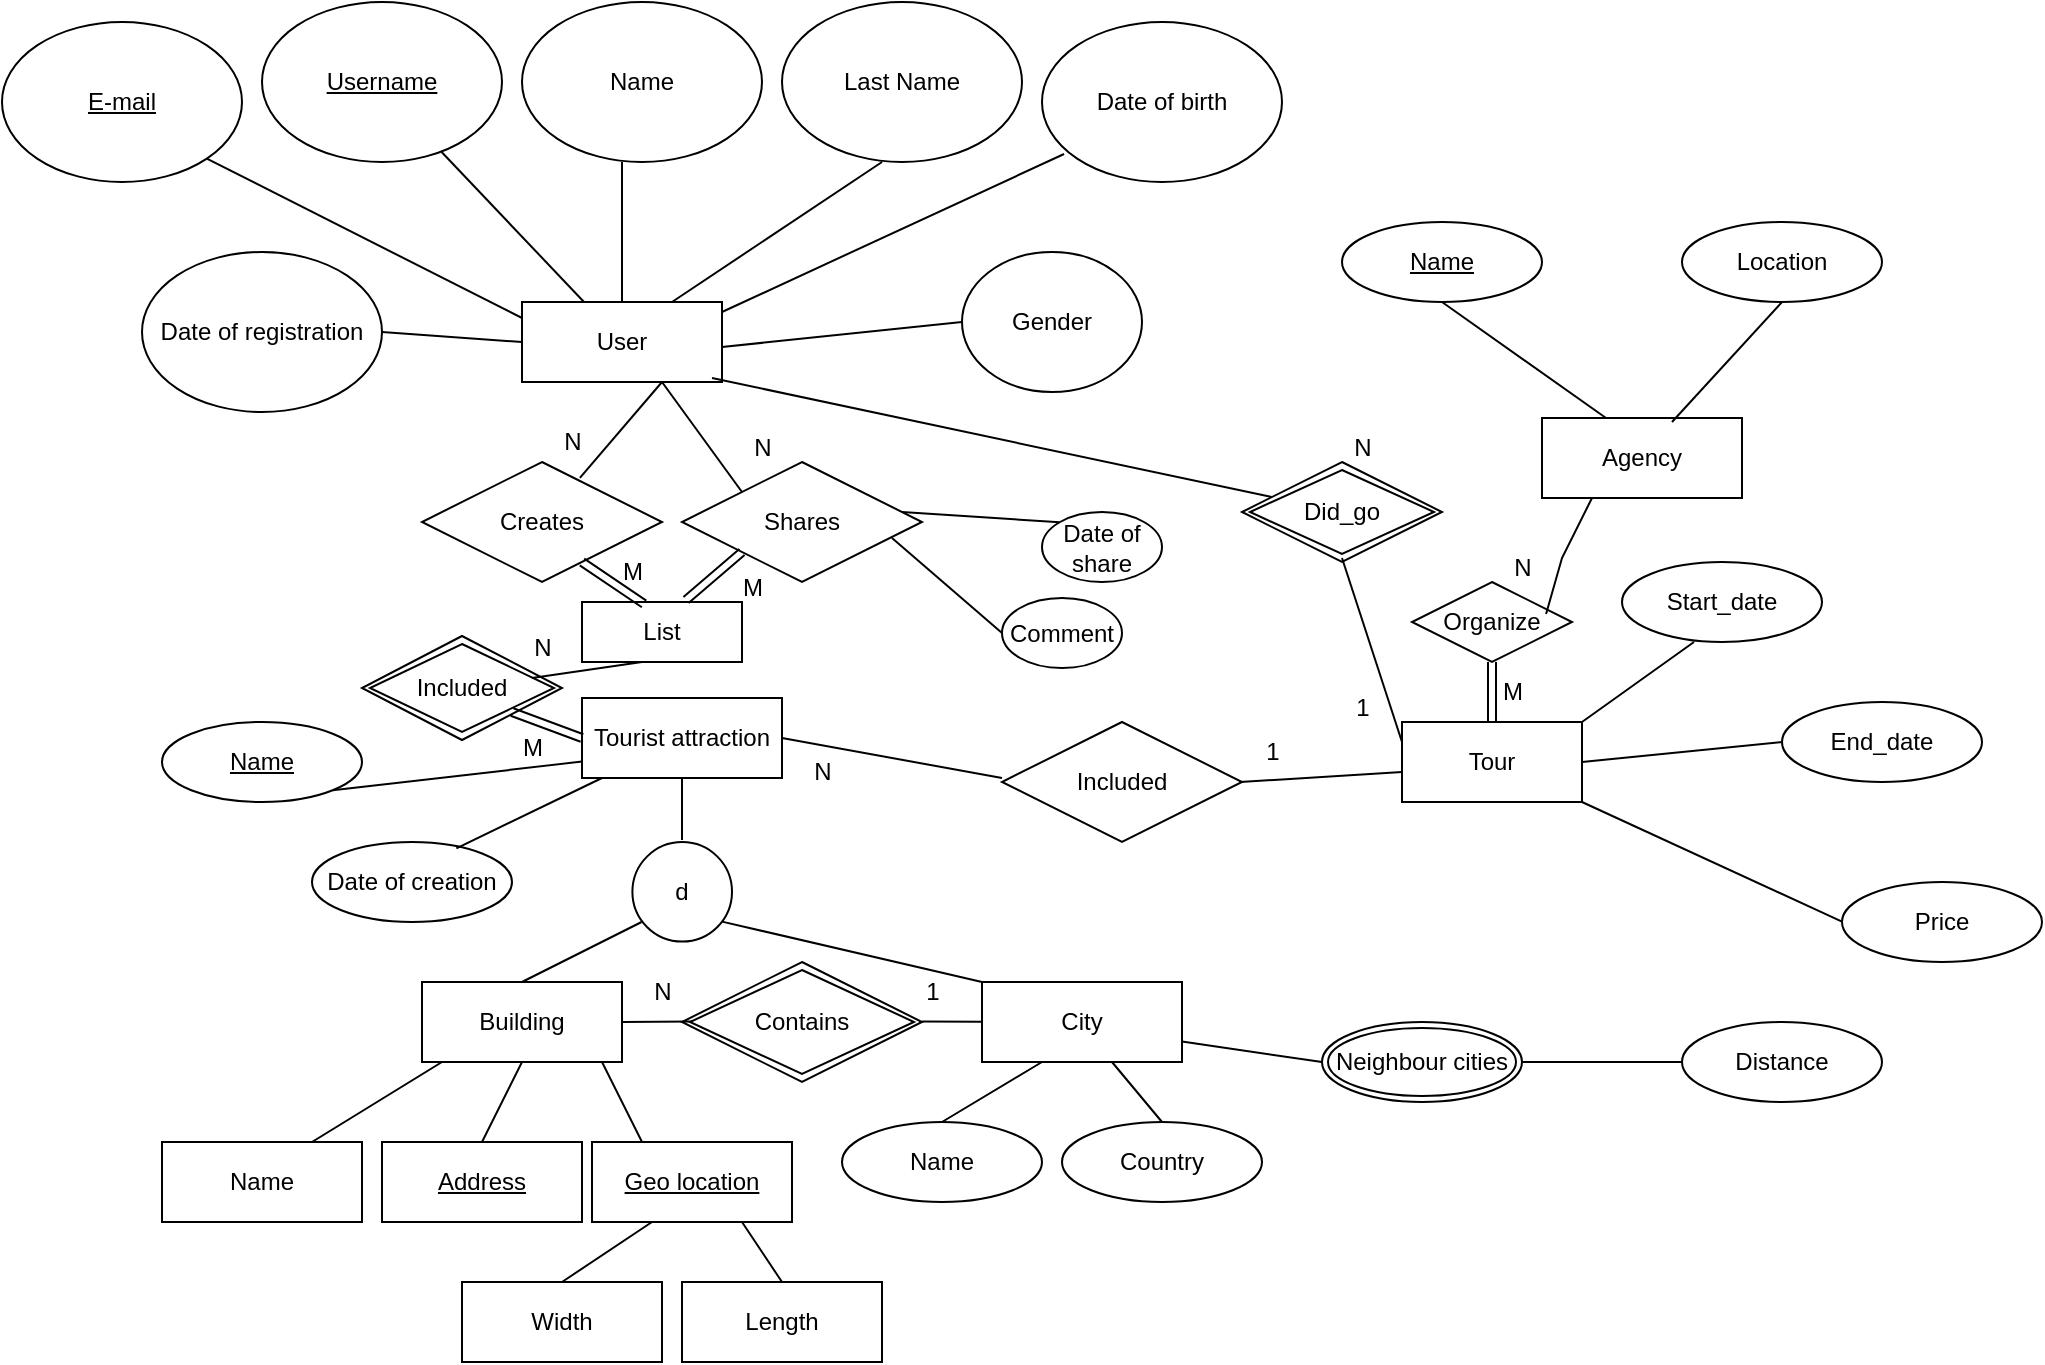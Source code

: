 <mxfile version="24.8.0">
  <diagram name="Page-1" id="K_I1f7DZ0i3DloxSLsOf">
    <mxGraphModel dx="1434" dy="780" grid="1" gridSize="10" guides="1" tooltips="1" connect="1" arrows="0" fold="1" page="1" pageScale="1" pageWidth="850" pageHeight="1100" math="0" shadow="0">
      <root>
        <mxCell id="0" />
        <mxCell id="1" parent="0" />
        <mxCell id="lSKdgI26HwF8YOr5Jo2f-10" style="edgeStyle=orthogonalEdgeStyle;rounded=0;orthogonalLoop=1;jettySize=auto;html=1;exitX=0;exitY=0;exitDx=0;exitDy=0;strokeColor=none;" parent="1" source="lSKdgI26HwF8YOr5Jo2f-2" target="lSKdgI26HwF8YOr5Jo2f-11" edge="1">
          <mxGeometry relative="1" as="geometry">
            <mxPoint x="170" y="240" as="targetPoint" />
          </mxGeometry>
        </mxCell>
        <mxCell id="lSKdgI26HwF8YOr5Jo2f-2" value="User" style="rounded=0;whiteSpace=wrap;html=1;" parent="1" vertex="1">
          <mxGeometry x="360" y="290" width="100" height="40" as="geometry" />
        </mxCell>
        <mxCell id="lSKdgI26HwF8YOr5Jo2f-5" value="Name" style="ellipse;whiteSpace=wrap;html=1;" parent="1" vertex="1">
          <mxGeometry x="360" y="140" width="120" height="80" as="geometry" />
        </mxCell>
        <mxCell id="lSKdgI26HwF8YOr5Jo2f-7" value="Last Name" style="ellipse;whiteSpace=wrap;html=1;" parent="1" vertex="1">
          <mxGeometry x="490" y="140" width="120" height="80" as="geometry" />
        </mxCell>
        <mxCell id="lSKdgI26HwF8YOr5Jo2f-9" value="&lt;u&gt;Username&lt;/u&gt;" style="ellipse;whiteSpace=wrap;html=1;" parent="1" vertex="1">
          <mxGeometry x="230" y="140" width="120" height="80" as="geometry" />
        </mxCell>
        <mxCell id="lSKdgI26HwF8YOr5Jo2f-11" value="&lt;u&gt;E-mail&lt;/u&gt;" style="ellipse;whiteSpace=wrap;html=1;" parent="1" vertex="1">
          <mxGeometry x="100" y="150" width="120" height="80" as="geometry" />
        </mxCell>
        <mxCell id="lSKdgI26HwF8YOr5Jo2f-13" value="Date of birth" style="ellipse;whiteSpace=wrap;html=1;" parent="1" vertex="1">
          <mxGeometry x="620" y="150" width="120" height="80" as="geometry" />
        </mxCell>
        <mxCell id="lSKdgI26HwF8YOr5Jo2f-16" value="Date of registration" style="ellipse;whiteSpace=wrap;html=1;" parent="1" vertex="1">
          <mxGeometry x="170" y="265" width="120" height="80" as="geometry" />
        </mxCell>
        <mxCell id="lSKdgI26HwF8YOr5Jo2f-18" value="Gender" style="ellipse;whiteSpace=wrap;html=1;" parent="1" vertex="1">
          <mxGeometry x="580" y="265" width="90" height="70" as="geometry" />
        </mxCell>
        <mxCell id="lSKdgI26HwF8YOr5Jo2f-22" value="Tourist attraction" style="whiteSpace=wrap;html=1;align=center;" parent="1" vertex="1">
          <mxGeometry x="390.0" y="488" width="100" height="40" as="geometry" />
        </mxCell>
        <mxCell id="lSKdgI26HwF8YOr5Jo2f-23" value="N" style="text;html=1;align=center;verticalAlign=middle;resizable=0;points=[];autosize=1;strokeColor=none;fillColor=none;" parent="1" vertex="1">
          <mxGeometry x="369.8" y="345" width="30" height="30" as="geometry" />
        </mxCell>
        <mxCell id="lSKdgI26HwF8YOr5Jo2f-27" value="Shares" style="shape=rhombus;perimeter=rhombusPerimeter;whiteSpace=wrap;html=1;align=center;" parent="1" vertex="1">
          <mxGeometry x="440" y="370" width="120" height="60" as="geometry" />
        </mxCell>
        <mxCell id="-GRv2gi1dsbZl18uX7Ie-6" style="edgeStyle=orthogonalEdgeStyle;rounded=0;orthogonalLoop=1;jettySize=auto;html=1;exitX=0.5;exitY=1;exitDx=0;exitDy=0;" parent="1" source="lSKdgI26HwF8YOr5Jo2f-28" edge="1">
          <mxGeometry relative="1" as="geometry">
            <mxPoint x="370" y="430.222" as="targetPoint" />
          </mxGeometry>
        </mxCell>
        <mxCell id="lSKdgI26HwF8YOr5Jo2f-28" value="Creates" style="shape=rhombus;perimeter=rhombusPerimeter;whiteSpace=wrap;html=1;align=center;" parent="1" vertex="1">
          <mxGeometry x="310" y="370" width="120" height="60" as="geometry" />
        </mxCell>
        <mxCell id="lSKdgI26HwF8YOr5Jo2f-33" value="M" style="text;html=1;align=center;verticalAlign=middle;resizable=0;points=[];autosize=1;strokeColor=none;fillColor=none;" parent="1" vertex="1">
          <mxGeometry x="399.8" y="410" width="30" height="30" as="geometry" />
        </mxCell>
        <mxCell id="lSKdgI26HwF8YOr5Jo2f-34" value="N" style="text;html=1;align=center;verticalAlign=middle;resizable=0;points=[];autosize=1;strokeColor=none;fillColor=none;" parent="1" vertex="1">
          <mxGeometry x="465" y="348" width="30" height="30" as="geometry" />
        </mxCell>
        <mxCell id="lSKdgI26HwF8YOr5Jo2f-35" value="M" style="text;html=1;align=center;verticalAlign=middle;resizable=0;points=[];autosize=1;strokeColor=none;fillColor=none;" parent="1" vertex="1">
          <mxGeometry x="460" y="418" width="30" height="30" as="geometry" />
        </mxCell>
        <mxCell id="lSKdgI26HwF8YOr5Jo2f-37" value="Date of share" style="ellipse;whiteSpace=wrap;html=1;align=center;" parent="1" vertex="1">
          <mxGeometry x="620" y="395" width="60" height="35" as="geometry" />
        </mxCell>
        <mxCell id="lSKdgI26HwF8YOr5Jo2f-39" value="Comment" style="ellipse;whiteSpace=wrap;html=1;align=center;" parent="1" vertex="1">
          <mxGeometry x="600" y="438" width="60" height="35" as="geometry" />
        </mxCell>
        <mxCell id="lSKdgI26HwF8YOr5Jo2f-41" value="Name" style="ellipse;whiteSpace=wrap;html=1;align=center;fontStyle=4;" parent="1" vertex="1">
          <mxGeometry x="180" y="500" width="100" height="40" as="geometry" />
        </mxCell>
        <mxCell id="lSKdgI26HwF8YOr5Jo2f-43" value="Date of creation" style="ellipse;whiteSpace=wrap;html=1;align=center;" parent="1" vertex="1">
          <mxGeometry x="255" y="560" width="100" height="40" as="geometry" />
        </mxCell>
        <mxCell id="lSKdgI26HwF8YOr5Jo2f-45" value="d" style="ellipse;whiteSpace=wrap;html=1;aspect=fixed;" parent="1" vertex="1">
          <mxGeometry x="415.2" y="560" width="49.8" height="49.8" as="geometry" />
        </mxCell>
        <mxCell id="lSKdgI26HwF8YOr5Jo2f-47" value="Building" style="whiteSpace=wrap;html=1;align=center;" parent="1" vertex="1">
          <mxGeometry x="310" y="630" width="100" height="40" as="geometry" />
        </mxCell>
        <mxCell id="lSKdgI26HwF8YOr5Jo2f-49" value="City" style="whiteSpace=wrap;html=1;align=center;" parent="1" vertex="1">
          <mxGeometry x="590" y="630" width="100" height="40" as="geometry" />
        </mxCell>
        <mxCell id="lSKdgI26HwF8YOr5Jo2f-51" value="Name" style="whiteSpace=wrap;html=1;align=center;" parent="1" vertex="1">
          <mxGeometry x="180" y="710" width="100" height="40" as="geometry" />
        </mxCell>
        <mxCell id="lSKdgI26HwF8YOr5Jo2f-53" value="&lt;u&gt;Address&lt;/u&gt;" style="whiteSpace=wrap;html=1;align=center;" parent="1" vertex="1">
          <mxGeometry x="290.0" y="710" width="100" height="40" as="geometry" />
        </mxCell>
        <mxCell id="lSKdgI26HwF8YOr5Jo2f-55" value="&lt;u&gt;Geo location&lt;/u&gt;" style="whiteSpace=wrap;html=1;align=center;" parent="1" vertex="1">
          <mxGeometry x="395" y="710" width="100" height="40" as="geometry" />
        </mxCell>
        <mxCell id="lSKdgI26HwF8YOr5Jo2f-57" value="Width" style="whiteSpace=wrap;html=1;align=center;" parent="1" vertex="1">
          <mxGeometry x="330" y="780" width="100" height="40" as="geometry" />
        </mxCell>
        <mxCell id="lSKdgI26HwF8YOr5Jo2f-59" value="Length" style="whiteSpace=wrap;html=1;align=center;" parent="1" vertex="1">
          <mxGeometry x="440" y="780" width="100" height="40" as="geometry" />
        </mxCell>
        <mxCell id="lSKdgI26HwF8YOr5Jo2f-61" value="Contains" style="shape=rhombus;double=1;perimeter=rhombusPerimeter;whiteSpace=wrap;html=1;align=center;" parent="1" vertex="1">
          <mxGeometry x="440" y="620" width="120" height="60" as="geometry" />
        </mxCell>
        <mxCell id="lSKdgI26HwF8YOr5Jo2f-64" value="Name" style="ellipse;whiteSpace=wrap;html=1;align=center;" parent="1" vertex="1">
          <mxGeometry x="520" y="700" width="100" height="40" as="geometry" />
        </mxCell>
        <mxCell id="lSKdgI26HwF8YOr5Jo2f-66" value="Country" style="ellipse;whiteSpace=wrap;html=1;align=center;" parent="1" vertex="1">
          <mxGeometry x="630" y="700" width="100" height="40" as="geometry" />
        </mxCell>
        <mxCell id="lSKdgI26HwF8YOr5Jo2f-68" value="Neighbour cities" style="ellipse;shape=doubleEllipse;margin=3;whiteSpace=wrap;html=1;align=center;" parent="1" vertex="1">
          <mxGeometry x="760" y="650" width="100" height="40" as="geometry" />
        </mxCell>
        <mxCell id="lSKdgI26HwF8YOr5Jo2f-70" value="Distance" style="ellipse;whiteSpace=wrap;html=1;align=center;" parent="1" vertex="1">
          <mxGeometry x="940" y="650" width="100" height="40" as="geometry" />
        </mxCell>
        <mxCell id="lSKdgI26HwF8YOr5Jo2f-71" value="1" style="text;html=1;align=center;verticalAlign=middle;resizable=0;points=[];autosize=1;strokeColor=none;fillColor=none;" parent="1" vertex="1">
          <mxGeometry x="550" y="620" width="30" height="30" as="geometry" />
        </mxCell>
        <mxCell id="lSKdgI26HwF8YOr5Jo2f-72" value="N" style="text;html=1;align=center;verticalAlign=middle;resizable=0;points=[];autosize=1;strokeColor=none;fillColor=none;" parent="1" vertex="1">
          <mxGeometry x="415" y="620" width="30" height="30" as="geometry" />
        </mxCell>
        <mxCell id="lSKdgI26HwF8YOr5Jo2f-76" value="Agency" style="whiteSpace=wrap;html=1;align=center;" parent="1" vertex="1">
          <mxGeometry x="870" y="348" width="100" height="40" as="geometry" />
        </mxCell>
        <mxCell id="lSKdgI26HwF8YOr5Jo2f-87" value="&lt;u&gt;Name&lt;/u&gt;" style="ellipse;whiteSpace=wrap;html=1;align=center;" parent="1" vertex="1">
          <mxGeometry x="770" y="250" width="100" height="40" as="geometry" />
        </mxCell>
        <mxCell id="lSKdgI26HwF8YOr5Jo2f-89" value="Location" style="ellipse;whiteSpace=wrap;html=1;align=center;" parent="1" vertex="1">
          <mxGeometry x="940" y="250" width="100" height="40" as="geometry" />
        </mxCell>
        <mxCell id="lSKdgI26HwF8YOr5Jo2f-91" value="Organize" style="shape=rhombus;perimeter=rhombusPerimeter;whiteSpace=wrap;html=1;align=center;" parent="1" vertex="1">
          <mxGeometry x="805" y="430" width="80" height="40" as="geometry" />
        </mxCell>
        <mxCell id="lSKdgI26HwF8YOr5Jo2f-93" value="Tour" style="whiteSpace=wrap;html=1;align=center;" parent="1" vertex="1">
          <mxGeometry x="800" y="500" width="90" height="40" as="geometry" />
        </mxCell>
        <mxCell id="lSKdgI26HwF8YOr5Jo2f-95" value="Included" style="shape=rhombus;perimeter=rhombusPerimeter;whiteSpace=wrap;html=1;align=center;" parent="1" vertex="1">
          <mxGeometry x="600" y="499.997" width="120" height="60" as="geometry" />
        </mxCell>
        <mxCell id="lSKdgI26HwF8YOr5Jo2f-97" value="1" style="text;html=1;align=center;verticalAlign=middle;resizable=0;points=[];autosize=1;strokeColor=none;fillColor=none;" parent="1" vertex="1">
          <mxGeometry x="720" y="500" width="30" height="30" as="geometry" />
        </mxCell>
        <mxCell id="lSKdgI26HwF8YOr5Jo2f-98" value="N" style="text;html=1;align=center;verticalAlign=middle;resizable=0;points=[];autosize=1;strokeColor=none;fillColor=none;" parent="1" vertex="1">
          <mxGeometry x="495" y="510" width="30" height="30" as="geometry" />
        </mxCell>
        <mxCell id="lSKdgI26HwF8YOr5Jo2f-100" value="Start_date" style="ellipse;whiteSpace=wrap;html=1;align=center;" parent="1" vertex="1">
          <mxGeometry x="910" y="420" width="100" height="40" as="geometry" />
        </mxCell>
        <mxCell id="lSKdgI26HwF8YOr5Jo2f-102" value="End_date" style="ellipse;whiteSpace=wrap;html=1;align=center;" parent="1" vertex="1">
          <mxGeometry x="990" y="489.997" width="100" height="40" as="geometry" />
        </mxCell>
        <mxCell id="lSKdgI26HwF8YOr5Jo2f-105" value="Price" style="ellipse;whiteSpace=wrap;html=1;align=center;" parent="1" vertex="1">
          <mxGeometry x="1020" y="580" width="100" height="40" as="geometry" />
        </mxCell>
        <mxCell id="lSKdgI26HwF8YOr5Jo2f-107" value="Did_go" style="shape=rhombus;double=1;perimeter=rhombusPerimeter;whiteSpace=wrap;html=1;align=center;" parent="1" vertex="1">
          <mxGeometry x="720" y="370" width="100" height="50" as="geometry" />
        </mxCell>
        <mxCell id="-GRv2gi1dsbZl18uX7Ie-1" value="N" style="text;html=1;align=center;verticalAlign=middle;resizable=0;points=[];autosize=1;strokeColor=none;fillColor=none;" parent="1" vertex="1">
          <mxGeometry x="765" y="348" width="30" height="30" as="geometry" />
        </mxCell>
        <mxCell id="-GRv2gi1dsbZl18uX7Ie-2" value="1" style="text;html=1;align=center;verticalAlign=middle;resizable=0;points=[];autosize=1;strokeColor=none;fillColor=none;" parent="1" vertex="1">
          <mxGeometry x="765" y="478" width="30" height="30" as="geometry" />
        </mxCell>
        <mxCell id="-GRv2gi1dsbZl18uX7Ie-3" value="N" style="text;html=1;align=center;verticalAlign=middle;resizable=0;points=[];autosize=1;strokeColor=none;fillColor=none;" parent="1" vertex="1">
          <mxGeometry x="845" y="408" width="30" height="30" as="geometry" />
        </mxCell>
        <mxCell id="-GRv2gi1dsbZl18uX7Ie-4" value="M" style="text;html=1;align=center;verticalAlign=middle;resizable=0;points=[];autosize=1;strokeColor=none;fillColor=none;" parent="1" vertex="1">
          <mxGeometry x="840" y="470" width="30" height="30" as="geometry" />
        </mxCell>
        <mxCell id="-GRv2gi1dsbZl18uX7Ie-5" value="List" style="whiteSpace=wrap;html=1;" parent="1" vertex="1">
          <mxGeometry x="390" y="440" width="80" height="30" as="geometry" />
        </mxCell>
        <mxCell id="-GRv2gi1dsbZl18uX7Ie-11" value="Included" style="shape=rhombus;double=1;perimeter=rhombusPerimeter;whiteSpace=wrap;html=1;align=center;" parent="1" vertex="1">
          <mxGeometry x="280" y="457" width="100" height="52" as="geometry" />
        </mxCell>
        <mxCell id="-GRv2gi1dsbZl18uX7Ie-15" value="N" style="text;html=1;align=center;verticalAlign=middle;resizable=0;points=[];autosize=1;strokeColor=none;fillColor=none;" parent="1" vertex="1">
          <mxGeometry x="355" y="448" width="30" height="30" as="geometry" />
        </mxCell>
        <mxCell id="otSicUevvLb5Pmgk1s81-2" value="" style="endArrow=none;html=1;rounded=0;exitX=1;exitY=0.5;exitDx=0;exitDy=0;" edge="1" parent="1" source="lSKdgI26HwF8YOr5Jo2f-16">
          <mxGeometry width="50" height="50" relative="1" as="geometry">
            <mxPoint x="310" y="360" as="sourcePoint" />
            <mxPoint x="360" y="310" as="targetPoint" />
          </mxGeometry>
        </mxCell>
        <mxCell id="otSicUevvLb5Pmgk1s81-3" value="" style="endArrow=none;html=1;rounded=0;exitX=1;exitY=1;exitDx=0;exitDy=0;" edge="1" parent="1" source="lSKdgI26HwF8YOr5Jo2f-11">
          <mxGeometry width="50" height="50" relative="1" as="geometry">
            <mxPoint x="310" y="348" as="sourcePoint" />
            <mxPoint x="360" y="298" as="targetPoint" />
            <Array as="points" />
          </mxGeometry>
        </mxCell>
        <mxCell id="otSicUevvLb5Pmgk1s81-4" value="" style="endArrow=none;html=1;rounded=0;" edge="1" parent="1" source="lSKdgI26HwF8YOr5Jo2f-2">
          <mxGeometry width="50" height="50" relative="1" as="geometry">
            <mxPoint x="269.8" y="265" as="sourcePoint" />
            <mxPoint x="319.8" y="215" as="targetPoint" />
          </mxGeometry>
        </mxCell>
        <mxCell id="otSicUevvLb5Pmgk1s81-5" value="" style="endArrow=none;html=1;rounded=0;" edge="1" parent="1" source="lSKdgI26HwF8YOr5Jo2f-2">
          <mxGeometry width="50" height="50" relative="1" as="geometry">
            <mxPoint x="481.2" y="295" as="sourcePoint" />
            <mxPoint x="410" y="220" as="targetPoint" />
          </mxGeometry>
        </mxCell>
        <mxCell id="otSicUevvLb5Pmgk1s81-6" value="" style="endArrow=none;html=1;rounded=0;exitX=0.092;exitY=0.825;exitDx=0;exitDy=0;exitPerimeter=0;" edge="1" parent="1" source="lSKdgI26HwF8YOr5Jo2f-13">
          <mxGeometry width="50" height="50" relative="1" as="geometry">
            <mxPoint x="531.2" y="370" as="sourcePoint" />
            <mxPoint x="460" y="295" as="targetPoint" />
          </mxGeometry>
        </mxCell>
        <mxCell id="otSicUevvLb5Pmgk1s81-7" value="" style="endArrow=none;html=1;rounded=0;exitX=0;exitY=0.5;exitDx=0;exitDy=0;" edge="1" parent="1" source="lSKdgI26HwF8YOr5Jo2f-18">
          <mxGeometry width="50" height="50" relative="1" as="geometry">
            <mxPoint x="531.2" y="388" as="sourcePoint" />
            <mxPoint x="460" y="312.5" as="targetPoint" />
          </mxGeometry>
        </mxCell>
        <mxCell id="otSicUevvLb5Pmgk1s81-8" value="" style="endArrow=none;html=1;rounded=0;exitX=0.75;exitY=0;exitDx=0;exitDy=0;" edge="1" parent="1" source="lSKdgI26HwF8YOr5Jo2f-2">
          <mxGeometry width="50" height="50" relative="1" as="geometry">
            <mxPoint x="611.2" y="295" as="sourcePoint" />
            <mxPoint x="540" y="220" as="targetPoint" />
          </mxGeometry>
        </mxCell>
        <mxCell id="otSicUevvLb5Pmgk1s81-9" value="" style="endArrow=none;html=1;rounded=0;" edge="1" parent="1" source="lSKdgI26HwF8YOr5Jo2f-107">
          <mxGeometry width="50" height="50" relative="1" as="geometry">
            <mxPoint x="405" y="378" as="sourcePoint" />
            <mxPoint x="455" y="328" as="targetPoint" />
          </mxGeometry>
        </mxCell>
        <mxCell id="otSicUevvLb5Pmgk1s81-10" value="" style="endArrow=none;html=1;rounded=0;entryX=0;entryY=0;entryDx=0;entryDy=0;" edge="1" parent="1" target="lSKdgI26HwF8YOr5Jo2f-37">
          <mxGeometry width="50" height="50" relative="1" as="geometry">
            <mxPoint x="550" y="395" as="sourcePoint" />
            <mxPoint x="600" y="345" as="targetPoint" />
          </mxGeometry>
        </mxCell>
        <mxCell id="otSicUevvLb5Pmgk1s81-11" value="" style="endArrow=none;html=1;rounded=0;exitX=0;exitY=0.5;exitDx=0;exitDy=0;" edge="1" parent="1" source="lSKdgI26HwF8YOr5Jo2f-39">
          <mxGeometry width="50" height="50" relative="1" as="geometry">
            <mxPoint x="495" y="458" as="sourcePoint" />
            <mxPoint x="545" y="408" as="targetPoint" />
          </mxGeometry>
        </mxCell>
        <mxCell id="otSicUevvLb5Pmgk1s81-12" value="" style="endArrow=none;html=1;rounded=0;exitX=0;exitY=0;exitDx=0;exitDy=0;" edge="1" parent="1" source="lSKdgI26HwF8YOr5Jo2f-27">
          <mxGeometry width="50" height="50" relative="1" as="geometry">
            <mxPoint x="380" y="380" as="sourcePoint" />
            <mxPoint x="430" y="330" as="targetPoint" />
          </mxGeometry>
        </mxCell>
        <mxCell id="otSicUevvLb5Pmgk1s81-13" value="" style="endArrow=none;html=1;rounded=0;exitX=0.658;exitY=0.133;exitDx=0;exitDy=0;exitPerimeter=0;" edge="1" parent="1" source="lSKdgI26HwF8YOr5Jo2f-28">
          <mxGeometry width="50" height="50" relative="1" as="geometry">
            <mxPoint x="380" y="380" as="sourcePoint" />
            <mxPoint x="430" y="330" as="targetPoint" />
          </mxGeometry>
        </mxCell>
        <mxCell id="otSicUevvLb5Pmgk1s81-15" value="" style="endArrow=none;html=1;rounded=0;exitX=0.65;exitY=-0.033;exitDx=0;exitDy=0;shape=link;exitPerimeter=0;" edge="1" parent="1" source="-GRv2gi1dsbZl18uX7Ie-5">
          <mxGeometry width="50" height="50" relative="1" as="geometry">
            <mxPoint x="460" y="430" as="sourcePoint" />
            <mxPoint x="470" y="415" as="targetPoint" />
          </mxGeometry>
        </mxCell>
        <mxCell id="otSicUevvLb5Pmgk1s81-17" value="" style="endArrow=none;html=1;rounded=0;entryX=0.388;entryY=0.033;entryDx=0;entryDy=0;entryPerimeter=0;shape=link;" edge="1" parent="1" target="-GRv2gi1dsbZl18uX7Ie-5">
          <mxGeometry width="50" height="50" relative="1" as="geometry">
            <mxPoint x="390" y="420" as="sourcePoint" />
            <mxPoint x="430" y="430" as="targetPoint" />
          </mxGeometry>
        </mxCell>
        <mxCell id="otSicUevvLb5Pmgk1s81-18" value="" style="endArrow=none;html=1;rounded=0;exitX=0.85;exitY=0.404;exitDx=0;exitDy=0;exitPerimeter=0;" edge="1" parent="1" source="-GRv2gi1dsbZl18uX7Ie-11">
          <mxGeometry width="50" height="50" relative="1" as="geometry">
            <mxPoint x="380" y="480" as="sourcePoint" />
            <mxPoint x="420" y="470" as="targetPoint" />
            <Array as="points" />
          </mxGeometry>
        </mxCell>
        <mxCell id="otSicUevvLb5Pmgk1s81-19" value="" style="endArrow=none;html=1;rounded=0;exitX=0;exitY=0.5;exitDx=0;exitDy=0;shape=link;" edge="1" parent="1" source="lSKdgI26HwF8YOr5Jo2f-22">
          <mxGeometry width="50" height="50" relative="1" as="geometry">
            <mxPoint x="305" y="545" as="sourcePoint" />
            <mxPoint x="355" y="495" as="targetPoint" />
          </mxGeometry>
        </mxCell>
        <mxCell id="-GRv2gi1dsbZl18uX7Ie-16" value="M" style="text;html=1;align=center;verticalAlign=middle;resizable=0;points=[];autosize=1;strokeColor=none;fillColor=none;" parent="1" vertex="1">
          <mxGeometry x="350" y="498" width="30" height="30" as="geometry" />
        </mxCell>
        <mxCell id="otSicUevvLb5Pmgk1s81-21" value="" style="endArrow=none;html=1;rounded=0;exitX=1;exitY=1;exitDx=0;exitDy=0;" edge="1" parent="1" source="lSKdgI26HwF8YOr5Jo2f-41">
          <mxGeometry width="50" height="50" relative="1" as="geometry">
            <mxPoint x="340" y="569.8" as="sourcePoint" />
            <mxPoint x="390" y="519.8" as="targetPoint" />
          </mxGeometry>
        </mxCell>
        <mxCell id="otSicUevvLb5Pmgk1s81-22" value="" style="endArrow=none;html=1;rounded=0;exitX=0.722;exitY=0.08;exitDx=0;exitDy=0;exitPerimeter=0;" edge="1" parent="1" source="lSKdgI26HwF8YOr5Jo2f-43">
          <mxGeometry width="50" height="50" relative="1" as="geometry">
            <mxPoint x="350" y="578" as="sourcePoint" />
            <mxPoint x="400" y="528" as="targetPoint" />
          </mxGeometry>
        </mxCell>
        <mxCell id="otSicUevvLb5Pmgk1s81-23" value="" style="endArrow=none;html=1;rounded=0;exitX=0;exitY=0;exitDx=0;exitDy=0;" edge="1" parent="1" source="lSKdgI26HwF8YOr5Jo2f-49">
          <mxGeometry width="50" height="50" relative="1" as="geometry">
            <mxPoint x="410" y="649.8" as="sourcePoint" />
            <mxPoint x="460" y="599.8" as="targetPoint" />
          </mxGeometry>
        </mxCell>
        <mxCell id="otSicUevvLb5Pmgk1s81-24" value="" style="endArrow=none;html=1;rounded=0;exitX=0.5;exitY=0;exitDx=0;exitDy=0;" edge="1" parent="1" source="lSKdgI26HwF8YOr5Jo2f-47">
          <mxGeometry width="50" height="50" relative="1" as="geometry">
            <mxPoint x="369.8" y="650" as="sourcePoint" />
            <mxPoint x="419.8" y="600" as="targetPoint" />
          </mxGeometry>
        </mxCell>
        <mxCell id="otSicUevvLb5Pmgk1s81-25" value="" style="endArrow=none;html=1;rounded=0;" edge="1" parent="1">
          <mxGeometry width="50" height="50" relative="1" as="geometry">
            <mxPoint x="440" y="559" as="sourcePoint" />
            <mxPoint x="440" y="528" as="targetPoint" />
          </mxGeometry>
        </mxCell>
        <mxCell id="otSicUevvLb5Pmgk1s81-26" value="" style="endArrow=none;html=1;rounded=0;exitX=0.25;exitY=0;exitDx=0;exitDy=0;" edge="1" parent="1" source="lSKdgI26HwF8YOr5Jo2f-55">
          <mxGeometry width="50" height="50" relative="1" as="geometry">
            <mxPoint x="350" y="720" as="sourcePoint" />
            <mxPoint x="400" y="670" as="targetPoint" />
          </mxGeometry>
        </mxCell>
        <mxCell id="otSicUevvLb5Pmgk1s81-27" value="" style="endArrow=none;html=1;rounded=0;exitX=0.5;exitY=0;exitDx=0;exitDy=0;" edge="1" parent="1" source="lSKdgI26HwF8YOr5Jo2f-53">
          <mxGeometry width="50" height="50" relative="1" as="geometry">
            <mxPoint x="310" y="720" as="sourcePoint" />
            <mxPoint x="360" y="670" as="targetPoint" />
          </mxGeometry>
        </mxCell>
        <mxCell id="otSicUevvLb5Pmgk1s81-28" value="" style="endArrow=none;html=1;rounded=0;exitX=0.75;exitY=0;exitDx=0;exitDy=0;" edge="1" parent="1" source="lSKdgI26HwF8YOr5Jo2f-51">
          <mxGeometry width="50" height="50" relative="1" as="geometry">
            <mxPoint x="270" y="720" as="sourcePoint" />
            <mxPoint x="320" y="670" as="targetPoint" />
          </mxGeometry>
        </mxCell>
        <mxCell id="otSicUevvLb5Pmgk1s81-29" value="" style="endArrow=none;html=1;rounded=0;exitX=0.5;exitY=0;exitDx=0;exitDy=0;" edge="1" parent="1" source="lSKdgI26HwF8YOr5Jo2f-59">
          <mxGeometry width="50" height="50" relative="1" as="geometry">
            <mxPoint x="420" y="800" as="sourcePoint" />
            <mxPoint x="470" y="750" as="targetPoint" />
          </mxGeometry>
        </mxCell>
        <mxCell id="otSicUevvLb5Pmgk1s81-30" value="" style="endArrow=none;html=1;rounded=0;exitX=0.5;exitY=0;exitDx=0;exitDy=0;" edge="1" parent="1" source="lSKdgI26HwF8YOr5Jo2f-57">
          <mxGeometry width="50" height="50" relative="1" as="geometry">
            <mxPoint x="375" y="800" as="sourcePoint" />
            <mxPoint x="425" y="750" as="targetPoint" />
          </mxGeometry>
        </mxCell>
        <mxCell id="otSicUevvLb5Pmgk1s81-31" value="" style="endArrow=none;html=1;rounded=0;" edge="1" parent="1" source="lSKdgI26HwF8YOr5Jo2f-49">
          <mxGeometry width="50" height="50" relative="1" as="geometry">
            <mxPoint x="510" y="699.8" as="sourcePoint" />
            <mxPoint x="560" y="649.8" as="targetPoint" />
          </mxGeometry>
        </mxCell>
        <mxCell id="otSicUevvLb5Pmgk1s81-32" value="" style="endArrow=none;html=1;rounded=0;exitX=1;exitY=0.5;exitDx=0;exitDy=0;" edge="1" parent="1" source="lSKdgI26HwF8YOr5Jo2f-47">
          <mxGeometry width="50" height="50" relative="1" as="geometry">
            <mxPoint x="395" y="699.8" as="sourcePoint" />
            <mxPoint x="445" y="649.8" as="targetPoint" />
          </mxGeometry>
        </mxCell>
        <mxCell id="otSicUevvLb5Pmgk1s81-33" value="" style="endArrow=none;html=1;rounded=0;exitX=0.5;exitY=0;exitDx=0;exitDy=0;" edge="1" parent="1" source="lSKdgI26HwF8YOr5Jo2f-66">
          <mxGeometry width="50" height="50" relative="1" as="geometry">
            <mxPoint x="605" y="720" as="sourcePoint" />
            <mxPoint x="655" y="670" as="targetPoint" />
          </mxGeometry>
        </mxCell>
        <mxCell id="otSicUevvLb5Pmgk1s81-34" value="" style="endArrow=none;html=1;rounded=0;exitX=0.5;exitY=0;exitDx=0;exitDy=0;" edge="1" parent="1" source="lSKdgI26HwF8YOr5Jo2f-64">
          <mxGeometry width="50" height="50" relative="1" as="geometry">
            <mxPoint x="570" y="720" as="sourcePoint" />
            <mxPoint x="620" y="670" as="targetPoint" />
          </mxGeometry>
        </mxCell>
        <mxCell id="otSicUevvLb5Pmgk1s81-35" value="" style="endArrow=none;html=1;rounded=0;" edge="1" parent="1">
          <mxGeometry width="50" height="50" relative="1" as="geometry">
            <mxPoint x="860" y="670" as="sourcePoint" />
            <mxPoint x="860" y="670" as="targetPoint" />
            <Array as="points">
              <mxPoint x="940" y="670" />
            </Array>
          </mxGeometry>
        </mxCell>
        <mxCell id="otSicUevvLb5Pmgk1s81-36" value="" style="endArrow=none;html=1;rounded=0;entryX=0;entryY=0.5;entryDx=0;entryDy=0;" edge="1" parent="1" target="lSKdgI26HwF8YOr5Jo2f-68">
          <mxGeometry width="50" height="50" relative="1" as="geometry">
            <mxPoint x="690" y="659.8" as="sourcePoint" />
            <mxPoint x="740" y="609.8" as="targetPoint" />
          </mxGeometry>
        </mxCell>
        <mxCell id="otSicUevvLb5Pmgk1s81-37" value="" style="endArrow=none;html=1;rounded=0;exitX=1;exitY=0.5;exitDx=0;exitDy=0;" edge="1" parent="1" source="lSKdgI26HwF8YOr5Jo2f-22">
          <mxGeometry width="50" height="50" relative="1" as="geometry">
            <mxPoint x="550" y="578" as="sourcePoint" />
            <mxPoint x="600" y="528" as="targetPoint" />
          </mxGeometry>
        </mxCell>
        <mxCell id="otSicUevvLb5Pmgk1s81-38" value="" style="endArrow=none;html=1;rounded=0;exitX=-0.033;exitY=1;exitDx=0;exitDy=0;exitPerimeter=0;" edge="1" parent="1" source="lSKdgI26HwF8YOr5Jo2f-97">
          <mxGeometry width="50" height="50" relative="1" as="geometry">
            <mxPoint x="750" y="575" as="sourcePoint" />
            <mxPoint x="800" y="525" as="targetPoint" />
          </mxGeometry>
        </mxCell>
        <mxCell id="otSicUevvLb5Pmgk1s81-39" value="" style="endArrow=none;html=1;rounded=0;exitX=0;exitY=0.25;exitDx=0;exitDy=0;" edge="1" parent="1" source="lSKdgI26HwF8YOr5Jo2f-93">
          <mxGeometry width="50" height="50" relative="1" as="geometry">
            <mxPoint x="720" y="468" as="sourcePoint" />
            <mxPoint x="770" y="418" as="targetPoint" />
          </mxGeometry>
        </mxCell>
        <mxCell id="otSicUevvLb5Pmgk1s81-40" value="" style="endArrow=none;html=1;rounded=0;exitX=0.65;exitY=0.05;exitDx=0;exitDy=0;exitPerimeter=0;" edge="1" parent="1" source="lSKdgI26HwF8YOr5Jo2f-76">
          <mxGeometry width="50" height="50" relative="1" as="geometry">
            <mxPoint x="940" y="340" as="sourcePoint" />
            <mxPoint x="990" y="290" as="targetPoint" />
          </mxGeometry>
        </mxCell>
        <mxCell id="otSicUevvLb5Pmgk1s81-41" value="" style="endArrow=none;html=1;rounded=0;exitX=0.32;exitY=0;exitDx=0;exitDy=0;exitPerimeter=0;" edge="1" parent="1" source="lSKdgI26HwF8YOr5Jo2f-76">
          <mxGeometry width="50" height="50" relative="1" as="geometry">
            <mxPoint x="770" y="340" as="sourcePoint" />
            <mxPoint x="820" y="290" as="targetPoint" />
            <Array as="points" />
          </mxGeometry>
        </mxCell>
        <mxCell id="otSicUevvLb5Pmgk1s81-42" value="" style="endArrow=none;html=1;rounded=0;exitX=0.838;exitY=0.4;exitDx=0;exitDy=0;exitPerimeter=0;entryX=0.25;entryY=1;entryDx=0;entryDy=0;" edge="1" parent="1" source="lSKdgI26HwF8YOr5Jo2f-91" target="lSKdgI26HwF8YOr5Jo2f-76">
          <mxGeometry width="50" height="50" relative="1" as="geometry">
            <mxPoint x="860" y="438" as="sourcePoint" />
            <mxPoint x="910" y="388" as="targetPoint" />
            <Array as="points">
              <mxPoint x="880" y="418" />
            </Array>
          </mxGeometry>
        </mxCell>
        <mxCell id="otSicUevvLb5Pmgk1s81-43" value="" style="endArrow=none;html=1;rounded=0;exitX=0.5;exitY=0;exitDx=0;exitDy=0;shape=link;" edge="1" parent="1" source="lSKdgI26HwF8YOr5Jo2f-93">
          <mxGeometry width="50" height="50" relative="1" as="geometry">
            <mxPoint x="795" y="520" as="sourcePoint" />
            <mxPoint x="845" y="470" as="targetPoint" />
          </mxGeometry>
        </mxCell>
        <mxCell id="otSicUevvLb5Pmgk1s81-44" value="" style="endArrow=none;html=1;rounded=0;exitX=1;exitY=1;exitDx=0;exitDy=0;" edge="1" parent="1" source="lSKdgI26HwF8YOr5Jo2f-93">
          <mxGeometry width="50" height="50" relative="1" as="geometry">
            <mxPoint x="970" y="649.8" as="sourcePoint" />
            <mxPoint x="1020" y="599.8" as="targetPoint" />
          </mxGeometry>
        </mxCell>
        <mxCell id="otSicUevvLb5Pmgk1s81-45" value="" style="endArrow=none;html=1;rounded=0;exitX=1;exitY=0.5;exitDx=0;exitDy=0;" edge="1" parent="1" source="lSKdgI26HwF8YOr5Jo2f-93">
          <mxGeometry width="50" height="50" relative="1" as="geometry">
            <mxPoint x="940" y="560" as="sourcePoint" />
            <mxPoint x="990" y="510" as="targetPoint" />
          </mxGeometry>
        </mxCell>
        <mxCell id="otSicUevvLb5Pmgk1s81-46" value="" style="endArrow=none;html=1;rounded=0;exitX=1;exitY=0;exitDx=0;exitDy=0;entryX=0.36;entryY=1;entryDx=0;entryDy=0;entryPerimeter=0;" edge="1" parent="1" source="lSKdgI26HwF8YOr5Jo2f-93" target="lSKdgI26HwF8YOr5Jo2f-100">
          <mxGeometry width="50" height="50" relative="1" as="geometry">
            <mxPoint x="910" y="508" as="sourcePoint" />
            <mxPoint x="950" y="470" as="targetPoint" />
          </mxGeometry>
        </mxCell>
      </root>
    </mxGraphModel>
  </diagram>
</mxfile>
